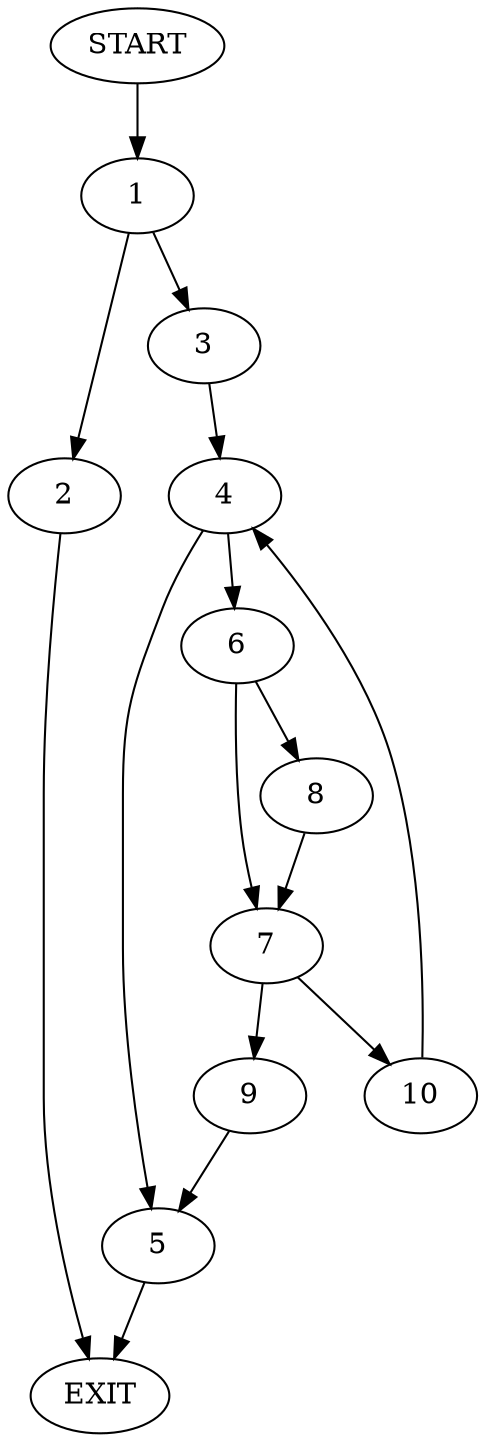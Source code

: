 digraph {
0 [label="START"]
11 [label="EXIT"]
0 -> 1
1 -> 2
1 -> 3
3 -> 4
2 -> 11
4 -> 5
4 -> 6
6 -> 7
6 -> 8
5 -> 11
7 -> 9
7 -> 10
8 -> 7
10 -> 4
9 -> 5
}
